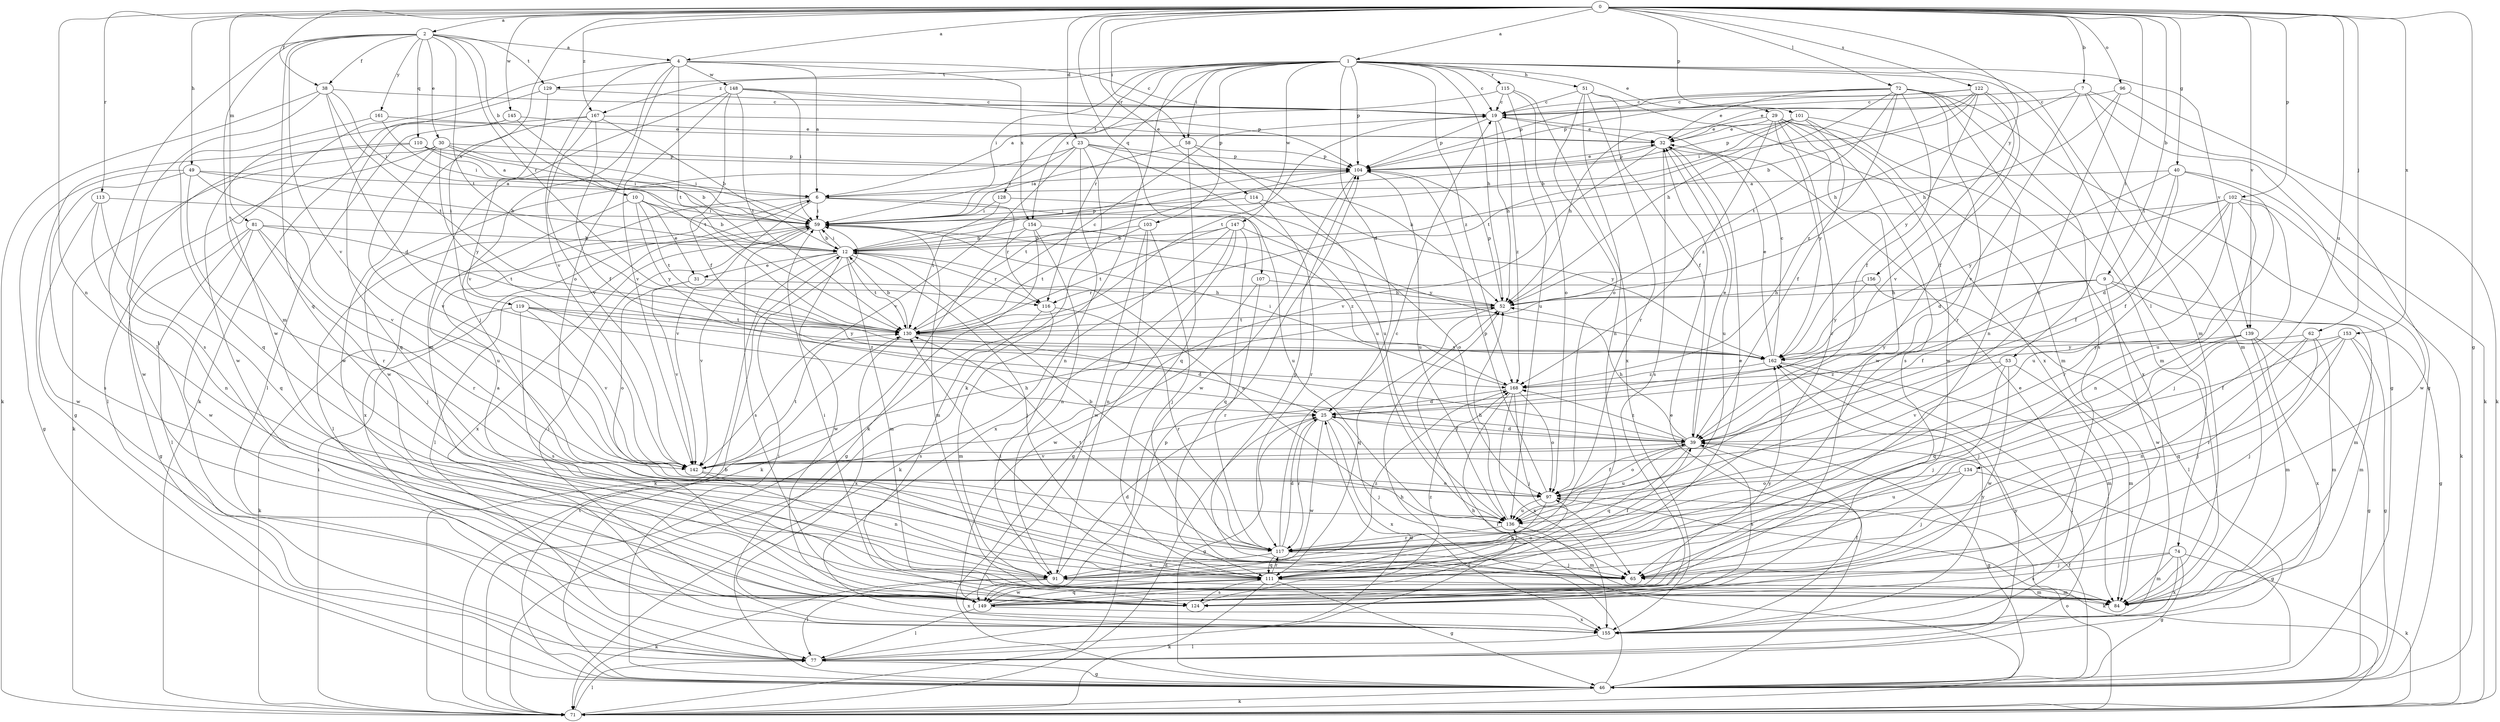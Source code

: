 strict digraph  {
0;
1;
2;
4;
6;
7;
9;
10;
12;
19;
23;
25;
29;
30;
31;
32;
38;
39;
40;
46;
49;
51;
52;
53;
58;
59;
62;
65;
71;
72;
74;
77;
81;
84;
91;
96;
97;
101;
102;
103;
104;
107;
110;
111;
113;
114;
115;
116;
117;
119;
122;
124;
128;
129;
130;
134;
136;
139;
142;
145;
147;
148;
149;
153;
154;
155;
156;
161;
162;
167;
168;
0 -> 1  [label=a];
0 -> 2  [label=a];
0 -> 4  [label=a];
0 -> 7  [label=b];
0 -> 9  [label=b];
0 -> 23  [label=d];
0 -> 38  [label=f];
0 -> 40  [label=g];
0 -> 46  [label=g];
0 -> 49  [label=h];
0 -> 53  [label=i];
0 -> 58  [label=i];
0 -> 62  [label=j];
0 -> 72  [label=l];
0 -> 81  [label=m];
0 -> 91  [label=n];
0 -> 96  [label=o];
0 -> 101  [label=p];
0 -> 102  [label=p];
0 -> 107  [label=q];
0 -> 113  [label=r];
0 -> 114  [label=r];
0 -> 119  [label=s];
0 -> 122  [label=s];
0 -> 134  [label=u];
0 -> 139  [label=v];
0 -> 145  [label=w];
0 -> 153  [label=x];
0 -> 156  [label=y];
0 -> 167  [label=z];
1 -> 19  [label=c];
1 -> 25  [label=d];
1 -> 29  [label=e];
1 -> 51  [label=h];
1 -> 52  [label=h];
1 -> 58  [label=i];
1 -> 59  [label=i];
1 -> 71  [label=k];
1 -> 74  [label=l];
1 -> 84  [label=m];
1 -> 103  [label=p];
1 -> 104  [label=p];
1 -> 115  [label=r];
1 -> 116  [label=r];
1 -> 128  [label=t];
1 -> 129  [label=t];
1 -> 139  [label=v];
1 -> 147  [label=w];
1 -> 154  [label=x];
1 -> 167  [label=z];
1 -> 168  [label=z];
2 -> 4  [label=a];
2 -> 10  [label=b];
2 -> 30  [label=e];
2 -> 38  [label=f];
2 -> 77  [label=l];
2 -> 84  [label=m];
2 -> 110  [label=q];
2 -> 111  [label=q];
2 -> 116  [label=r];
2 -> 129  [label=t];
2 -> 130  [label=t];
2 -> 142  [label=v];
2 -> 161  [label=y];
4 -> 6  [label=a];
4 -> 19  [label=c];
4 -> 65  [label=j];
4 -> 97  [label=o];
4 -> 130  [label=t];
4 -> 142  [label=v];
4 -> 148  [label=w];
4 -> 149  [label=w];
4 -> 154  [label=x];
6 -> 59  [label=i];
6 -> 77  [label=l];
6 -> 116  [label=r];
6 -> 136  [label=u];
6 -> 142  [label=v];
6 -> 155  [label=x];
7 -> 19  [label=c];
7 -> 46  [label=g];
7 -> 52  [label=h];
7 -> 71  [label=k];
7 -> 84  [label=m];
7 -> 142  [label=v];
9 -> 39  [label=f];
9 -> 46  [label=g];
9 -> 52  [label=h];
9 -> 84  [label=m];
9 -> 116  [label=r];
9 -> 149  [label=w];
10 -> 12  [label=b];
10 -> 31  [label=e];
10 -> 59  [label=i];
10 -> 130  [label=t];
10 -> 136  [label=u];
10 -> 162  [label=y];
12 -> 31  [label=e];
12 -> 59  [label=i];
12 -> 65  [label=j];
12 -> 71  [label=k];
12 -> 84  [label=m];
12 -> 104  [label=p];
12 -> 116  [label=r];
12 -> 130  [label=t];
12 -> 136  [label=u];
12 -> 142  [label=v];
12 -> 149  [label=w];
19 -> 32  [label=e];
19 -> 52  [label=h];
19 -> 104  [label=p];
19 -> 130  [label=t];
19 -> 168  [label=z];
23 -> 52  [label=h];
23 -> 59  [label=i];
23 -> 71  [label=k];
23 -> 91  [label=n];
23 -> 104  [label=p];
23 -> 136  [label=u];
23 -> 142  [label=v];
23 -> 149  [label=w];
25 -> 39  [label=f];
25 -> 46  [label=g];
25 -> 65  [label=j];
25 -> 117  [label=r];
25 -> 149  [label=w];
25 -> 155  [label=x];
29 -> 32  [label=e];
29 -> 52  [label=h];
29 -> 84  [label=m];
29 -> 117  [label=r];
29 -> 124  [label=s];
29 -> 149  [label=w];
29 -> 155  [label=x];
29 -> 162  [label=y];
29 -> 168  [label=z];
30 -> 12  [label=b];
30 -> 59  [label=i];
30 -> 71  [label=k];
30 -> 77  [label=l];
30 -> 104  [label=p];
30 -> 142  [label=v];
30 -> 162  [label=y];
31 -> 52  [label=h];
31 -> 97  [label=o];
31 -> 142  [label=v];
32 -> 104  [label=p];
32 -> 124  [label=s];
32 -> 136  [label=u];
32 -> 142  [label=v];
38 -> 19  [label=c];
38 -> 25  [label=d];
38 -> 59  [label=i];
38 -> 71  [label=k];
38 -> 124  [label=s];
38 -> 130  [label=t];
39 -> 25  [label=d];
39 -> 32  [label=e];
39 -> 46  [label=g];
39 -> 52  [label=h];
39 -> 97  [label=o];
39 -> 111  [label=q];
39 -> 124  [label=s];
39 -> 136  [label=u];
39 -> 142  [label=v];
39 -> 168  [label=z];
40 -> 6  [label=a];
40 -> 25  [label=d];
40 -> 39  [label=f];
40 -> 136  [label=u];
40 -> 149  [label=w];
40 -> 162  [label=y];
46 -> 12  [label=b];
46 -> 32  [label=e];
46 -> 39  [label=f];
46 -> 52  [label=h];
46 -> 59  [label=i];
46 -> 71  [label=k];
46 -> 130  [label=t];
49 -> 6  [label=a];
49 -> 12  [label=b];
49 -> 46  [label=g];
49 -> 117  [label=r];
49 -> 124  [label=s];
49 -> 142  [label=v];
51 -> 19  [label=c];
51 -> 39  [label=f];
51 -> 91  [label=n];
51 -> 97  [label=o];
51 -> 117  [label=r];
51 -> 155  [label=x];
52 -> 59  [label=i];
52 -> 104  [label=p];
52 -> 111  [label=q];
52 -> 130  [label=t];
53 -> 65  [label=j];
53 -> 84  [label=m];
53 -> 142  [label=v];
53 -> 149  [label=w];
53 -> 168  [label=z];
58 -> 59  [label=i];
58 -> 104  [label=p];
58 -> 111  [label=q];
58 -> 136  [label=u];
59 -> 12  [label=b];
59 -> 77  [label=l];
59 -> 84  [label=m];
59 -> 124  [label=s];
59 -> 155  [label=x];
62 -> 65  [label=j];
62 -> 84  [label=m];
62 -> 91  [label=n];
62 -> 111  [label=q];
62 -> 162  [label=y];
65 -> 104  [label=p];
71 -> 25  [label=d];
71 -> 52  [label=h];
71 -> 59  [label=i];
71 -> 77  [label=l];
71 -> 97  [label=o];
71 -> 104  [label=p];
72 -> 19  [label=c];
72 -> 32  [label=e];
72 -> 39  [label=f];
72 -> 46  [label=g];
72 -> 52  [label=h];
72 -> 91  [label=n];
72 -> 104  [label=p];
72 -> 117  [label=r];
72 -> 124  [label=s];
72 -> 130  [label=t];
72 -> 168  [label=z];
74 -> 46  [label=g];
74 -> 65  [label=j];
74 -> 71  [label=k];
74 -> 84  [label=m];
74 -> 124  [label=s];
74 -> 155  [label=x];
77 -> 25  [label=d];
77 -> 46  [label=g];
77 -> 162  [label=y];
81 -> 12  [label=b];
81 -> 46  [label=g];
81 -> 65  [label=j];
81 -> 77  [label=l];
81 -> 117  [label=r];
81 -> 130  [label=t];
81 -> 149  [label=w];
91 -> 6  [label=a];
91 -> 25  [label=d];
91 -> 71  [label=k];
91 -> 77  [label=l];
91 -> 84  [label=m];
91 -> 155  [label=x];
91 -> 168  [label=z];
96 -> 19  [label=c];
96 -> 52  [label=h];
96 -> 71  [label=k];
96 -> 97  [label=o];
97 -> 39  [label=f];
97 -> 71  [label=k];
97 -> 104  [label=p];
97 -> 111  [label=q];
97 -> 136  [label=u];
101 -> 12  [label=b];
101 -> 32  [label=e];
101 -> 39  [label=f];
101 -> 84  [label=m];
101 -> 104  [label=p];
101 -> 130  [label=t];
101 -> 149  [label=w];
102 -> 25  [label=d];
102 -> 39  [label=f];
102 -> 59  [label=i];
102 -> 65  [label=j];
102 -> 71  [label=k];
102 -> 91  [label=n];
102 -> 117  [label=r];
102 -> 136  [label=u];
103 -> 12  [label=b];
103 -> 65  [label=j];
103 -> 91  [label=n];
103 -> 130  [label=t];
103 -> 149  [label=w];
104 -> 6  [label=a];
104 -> 32  [label=e];
104 -> 130  [label=t];
104 -> 136  [label=u];
104 -> 149  [label=w];
107 -> 52  [label=h];
107 -> 117  [label=r];
107 -> 149  [label=w];
110 -> 6  [label=a];
110 -> 46  [label=g];
110 -> 59  [label=i];
110 -> 104  [label=p];
110 -> 149  [label=w];
111 -> 32  [label=e];
111 -> 39  [label=f];
111 -> 46  [label=g];
111 -> 71  [label=k];
111 -> 84  [label=m];
111 -> 97  [label=o];
111 -> 117  [label=r];
111 -> 124  [label=s];
111 -> 130  [label=t];
111 -> 149  [label=w];
113 -> 59  [label=i];
113 -> 91  [label=n];
113 -> 111  [label=q];
113 -> 149  [label=w];
114 -> 59  [label=i];
114 -> 117  [label=r];
114 -> 162  [label=y];
115 -> 6  [label=a];
115 -> 19  [label=c];
115 -> 97  [label=o];
115 -> 136  [label=u];
115 -> 155  [label=x];
116 -> 84  [label=m];
116 -> 117  [label=r];
116 -> 124  [label=s];
117 -> 12  [label=b];
117 -> 19  [label=c];
117 -> 25  [label=d];
117 -> 65  [label=j];
117 -> 91  [label=n];
117 -> 111  [label=q];
117 -> 130  [label=t];
119 -> 71  [label=k];
119 -> 124  [label=s];
119 -> 130  [label=t];
119 -> 142  [label=v];
119 -> 162  [label=y];
119 -> 168  [label=z];
122 -> 12  [label=b];
122 -> 19  [label=c];
122 -> 32  [label=e];
122 -> 39  [label=f];
122 -> 59  [label=i];
122 -> 104  [label=p];
122 -> 142  [label=v];
122 -> 162  [label=y];
124 -> 59  [label=i];
124 -> 168  [label=z];
128 -> 59  [label=i];
128 -> 97  [label=o];
128 -> 130  [label=t];
129 -> 19  [label=c];
129 -> 71  [label=k];
129 -> 142  [label=v];
130 -> 12  [label=b];
130 -> 19  [label=c];
130 -> 25  [label=d];
130 -> 155  [label=x];
130 -> 162  [label=y];
134 -> 46  [label=g];
134 -> 65  [label=j];
134 -> 97  [label=o];
134 -> 136  [label=u];
136 -> 52  [label=h];
136 -> 84  [label=m];
136 -> 117  [label=r];
139 -> 46  [label=g];
139 -> 65  [label=j];
139 -> 84  [label=m];
139 -> 111  [label=q];
139 -> 155  [label=x];
139 -> 162  [label=y];
142 -> 52  [label=h];
142 -> 91  [label=n];
142 -> 97  [label=o];
142 -> 130  [label=t];
145 -> 32  [label=e];
145 -> 111  [label=q];
145 -> 130  [label=t];
145 -> 149  [label=w];
147 -> 12  [label=b];
147 -> 46  [label=g];
147 -> 71  [label=k];
147 -> 111  [label=q];
147 -> 130  [label=t];
147 -> 155  [label=x];
147 -> 162  [label=y];
148 -> 19  [label=c];
148 -> 39  [label=f];
148 -> 59  [label=i];
148 -> 84  [label=m];
148 -> 104  [label=p];
148 -> 130  [label=t];
148 -> 142  [label=v];
149 -> 77  [label=l];
149 -> 111  [label=q];
149 -> 136  [label=u];
149 -> 155  [label=x];
149 -> 162  [label=y];
153 -> 39  [label=f];
153 -> 46  [label=g];
153 -> 65  [label=j];
153 -> 84  [label=m];
153 -> 117  [label=r];
153 -> 162  [label=y];
154 -> 12  [label=b];
154 -> 46  [label=g];
154 -> 71  [label=k];
154 -> 91  [label=n];
154 -> 168  [label=z];
155 -> 32  [label=e];
155 -> 39  [label=f];
155 -> 59  [label=i];
155 -> 77  [label=l];
155 -> 162  [label=y];
156 -> 52  [label=h];
156 -> 77  [label=l];
156 -> 162  [label=y];
161 -> 32  [label=e];
161 -> 59  [label=i];
161 -> 111  [label=q];
162 -> 19  [label=c];
162 -> 32  [label=e];
162 -> 77  [label=l];
162 -> 84  [label=m];
162 -> 168  [label=z];
167 -> 12  [label=b];
167 -> 32  [label=e];
167 -> 39  [label=f];
167 -> 77  [label=l];
167 -> 142  [label=v];
167 -> 149  [label=w];
168 -> 25  [label=d];
168 -> 59  [label=i];
168 -> 65  [label=j];
168 -> 77  [label=l];
168 -> 97  [label=o];
168 -> 155  [label=x];
}
